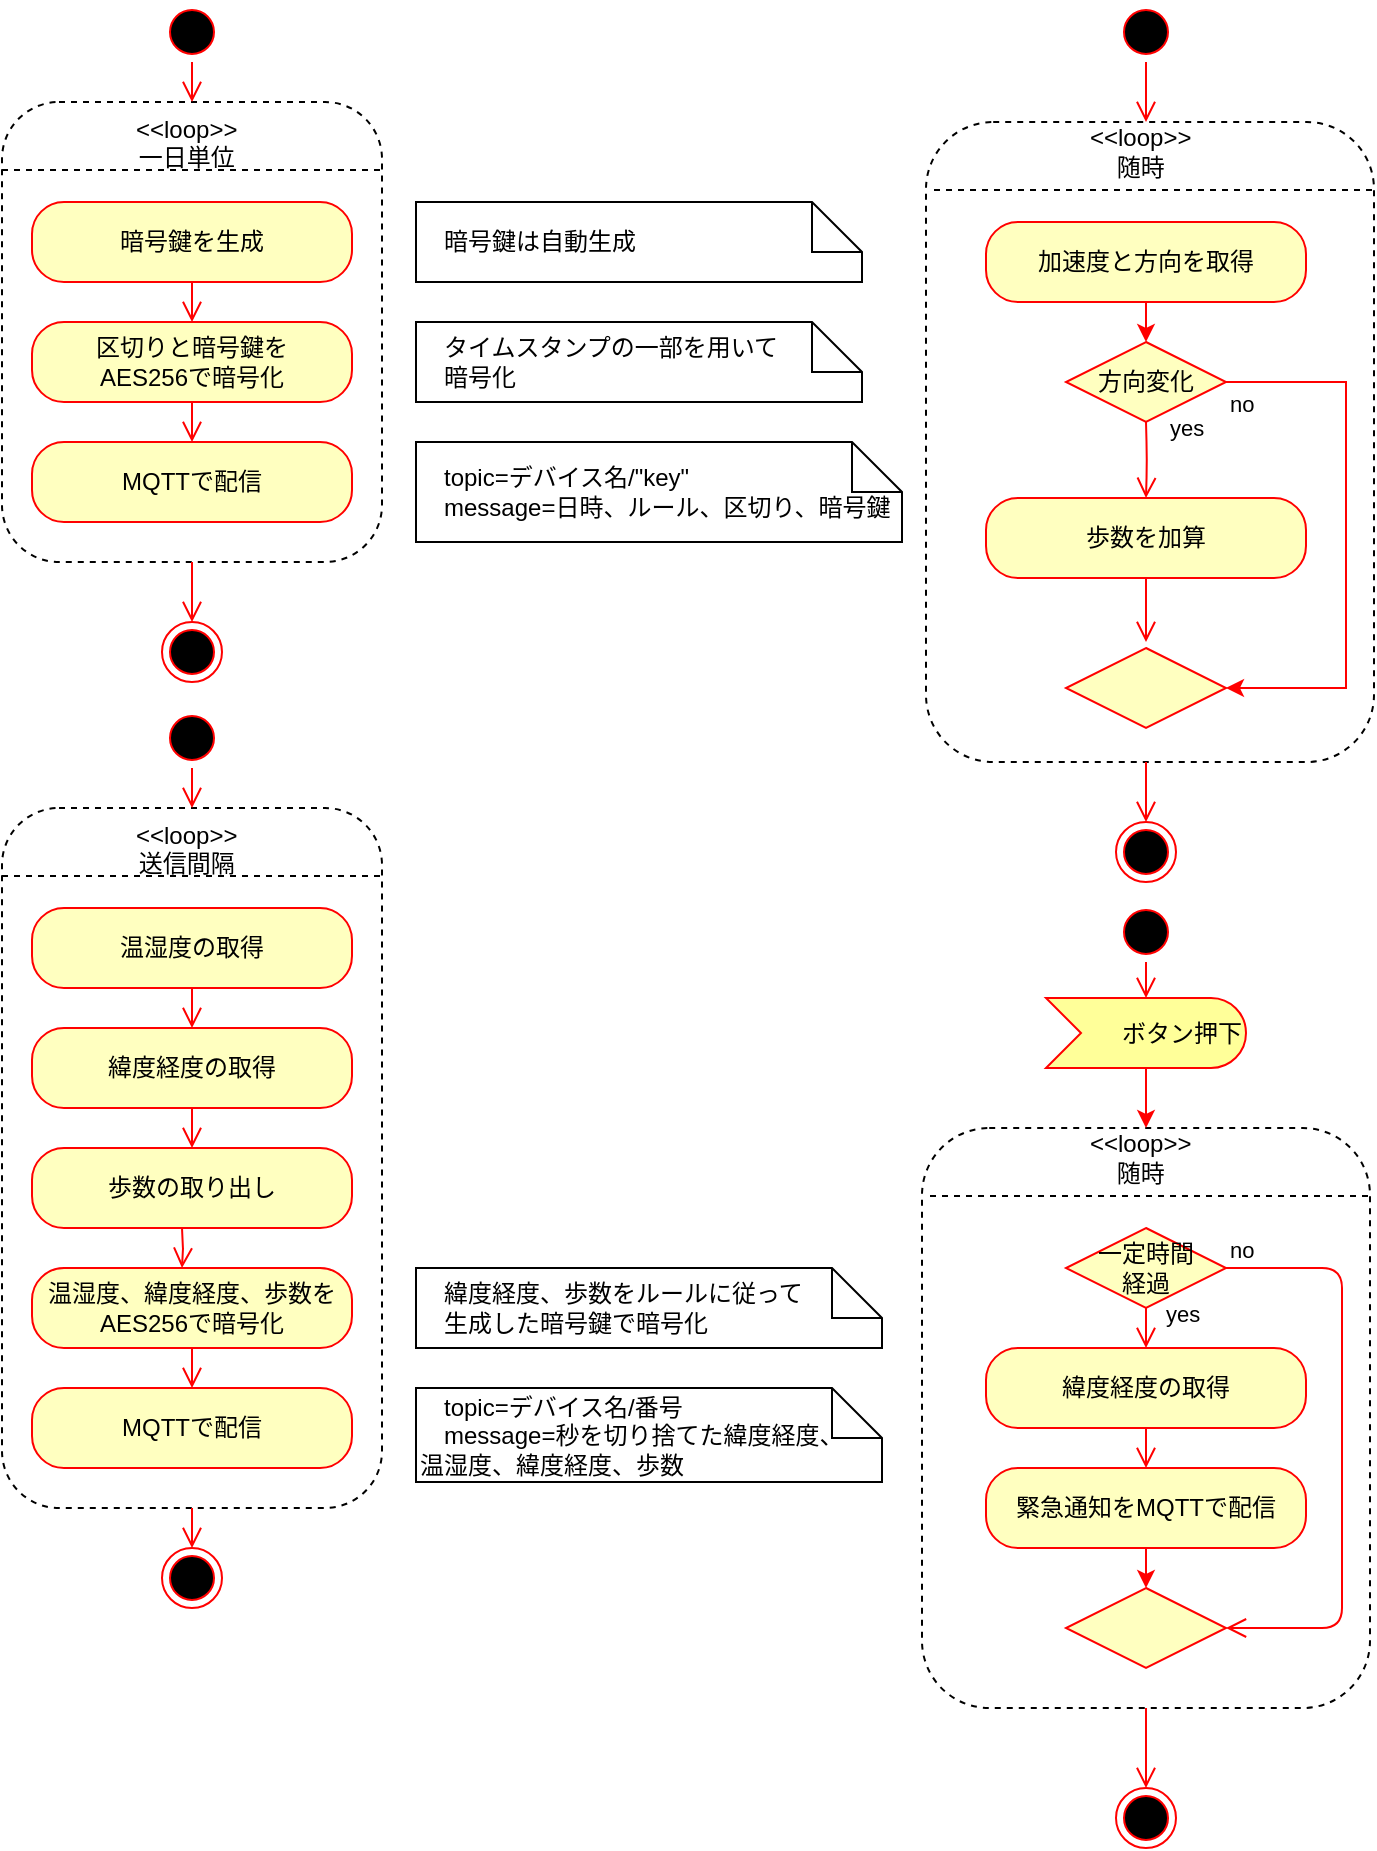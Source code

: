 <mxfile version="13.10.0" type="embed">
    <diagram id="_fCsrPICg7QsrxN3RZDT" name="ページ1">
        <mxGraphModel dx="447" dy="316" grid="1" gridSize="10" guides="1" tooltips="1" connect="1" arrows="1" fold="1" page="1" pageScale="1" pageWidth="827" pageHeight="1169" math="0" shadow="0">
            <root>
                <mxCell id="0"/>
                <mxCell id="1" parent="0"/>
                <mxCell id="84" value="" style="rounded=1;whiteSpace=wrap;html=1;labelBackgroundColor=none;fontColor=#FFFFFF;align=left;fillColor=none;dashed=1;" parent="1" vertex="1">
                    <mxGeometry x="500" y="573" width="224" height="290" as="geometry"/>
                </mxCell>
                <mxCell id="62" value="" style="rounded=1;whiteSpace=wrap;html=1;labelBackgroundColor=none;fontColor=#FFFFFF;align=left;fillColor=none;dashed=1;" parent="1" vertex="1">
                    <mxGeometry x="502" y="70" width="224" height="320" as="geometry"/>
                </mxCell>
                <mxCell id="3" value="" style="rounded=1;whiteSpace=wrap;html=1;labelBackgroundColor=none;fontColor=#FFFFFF;align=left;fillColor=none;dashed=1;" parent="1" vertex="1">
                    <mxGeometry x="40" y="413" width="190" height="350" as="geometry"/>
                </mxCell>
                <mxCell id="5" value="" style="ellipse;html=1;shape=startState;fillColor=#000000;strokeColor=#ff0000;" parent="1" vertex="1">
                    <mxGeometry x="120" y="363" width="30" height="30" as="geometry"/>
                </mxCell>
                <mxCell id="6" value="" style="edgeStyle=orthogonalEdgeStyle;html=1;verticalAlign=bottom;endArrow=open;endSize=8;strokeColor=#ff0000;entryX=0.5;entryY=0;entryDx=0;entryDy=0;exitX=0.5;exitY=1;exitDx=0;exitDy=0;" parent="1" source="5" target="35" edge="1">
                    <mxGeometry relative="1" as="geometry">
                        <mxPoint x="135" y="463" as="targetPoint"/>
                        <mxPoint x="130" y="433" as="sourcePoint"/>
                    </mxGeometry>
                </mxCell>
                <mxCell id="7" value="温湿度の取得" style="rounded=1;whiteSpace=wrap;html=1;arcSize=40;fontColor=#000000;fillColor=#ffffc0;strokeColor=#ff0000;" parent="1" vertex="1">
                    <mxGeometry x="55" y="463" width="160" height="40" as="geometry"/>
                </mxCell>
                <mxCell id="8" value="" style="edgeStyle=orthogonalEdgeStyle;html=1;verticalAlign=bottom;endArrow=open;endSize=8;strokeColor=#ff0000;entryX=0.5;entryY=0;entryDx=0;entryDy=0;" parent="1" source="7" target="12" edge="1">
                    <mxGeometry relative="1" as="geometry">
                        <mxPoint x="130" y="563" as="targetPoint"/>
                    </mxGeometry>
                </mxCell>
                <mxCell id="9" value="温湿度、緯度経度、歩数を&lt;br&gt;AES256で暗号化" style="rounded=1;whiteSpace=wrap;html=1;arcSize=40;fontColor=#000000;fillColor=#ffffc0;strokeColor=#ff0000;" parent="1" vertex="1">
                    <mxGeometry x="55" y="643" width="160" height="40" as="geometry"/>
                </mxCell>
                <mxCell id="12" value="緯度経度の取得" style="rounded=1;whiteSpace=wrap;html=1;arcSize=40;fontColor=#000000;fillColor=#ffffc0;strokeColor=#ff0000;" parent="1" vertex="1">
                    <mxGeometry x="55" y="523" width="160" height="40" as="geometry"/>
                </mxCell>
                <mxCell id="14" value="MQTTで配信" style="rounded=1;whiteSpace=wrap;html=1;arcSize=40;fontColor=#000000;fillColor=#ffffc0;strokeColor=#ff0000;" parent="1" vertex="1">
                    <mxGeometry x="55" y="703" width="160" height="40" as="geometry"/>
                </mxCell>
                <mxCell id="16" value="歩数の取り出し" style="rounded=1;whiteSpace=wrap;html=1;arcSize=40;fontColor=#000000;fillColor=#ffffc0;strokeColor=#ff0000;" parent="1" vertex="1">
                    <mxGeometry x="55" y="583" width="160" height="40" as="geometry"/>
                </mxCell>
                <mxCell id="21" value="" style="ellipse;html=1;shape=endState;fillColor=#000000;strokeColor=#ff0000;labelBackgroundColor=none;fontColor=#FFFFFF;align=left;" parent="1" vertex="1">
                    <mxGeometry x="120" y="783" width="30" height="30" as="geometry"/>
                </mxCell>
                <mxCell id="23" value="" style="edgeStyle=orthogonalEdgeStyle;html=1;verticalAlign=bottom;endArrow=open;endSize=8;strokeColor=#ff0000;exitX=0.5;exitY=1;exitDx=0;exitDy=0;" parent="1" source="12" target="16" edge="1">
                    <mxGeometry relative="1" as="geometry">
                        <mxPoint x="140" y="533" as="targetPoint"/>
                        <mxPoint x="130" y="573" as="sourcePoint"/>
                    </mxGeometry>
                </mxCell>
                <mxCell id="24" value="" style="edgeStyle=orthogonalEdgeStyle;html=1;verticalAlign=bottom;endArrow=open;endSize=8;strokeColor=#ff0000;" parent="1" edge="1">
                    <mxGeometry relative="1" as="geometry">
                        <mxPoint x="130" y="643" as="targetPoint"/>
                        <mxPoint x="130" y="623" as="sourcePoint"/>
                    </mxGeometry>
                </mxCell>
                <mxCell id="25" value="" style="edgeStyle=orthogonalEdgeStyle;html=1;verticalAlign=bottom;endArrow=open;endSize=8;strokeColor=#ff0000;exitX=0.5;exitY=1;exitDx=0;exitDy=0;" parent="1" source="9" target="14" edge="1">
                    <mxGeometry relative="1" as="geometry">
                        <mxPoint x="160" y="603" as="targetPoint"/>
                        <mxPoint x="160" y="583" as="sourcePoint"/>
                    </mxGeometry>
                </mxCell>
                <mxCell id="29" value="" style="edgeStyle=orthogonalEdgeStyle;html=1;verticalAlign=bottom;endArrow=open;endSize=8;strokeColor=#ff0000;entryX=0.5;entryY=0;entryDx=0;entryDy=0;exitX=0.5;exitY=1;exitDx=0;exitDy=0;" parent="1" source="3" target="21" edge="1">
                    <mxGeometry relative="1" as="geometry">
                        <mxPoint x="200" y="653" as="targetPoint"/>
                        <mxPoint x="130" y="1223" as="sourcePoint"/>
                    </mxGeometry>
                </mxCell>
                <mxCell id="34" value="" style="line;strokeWidth=1;fillColor=none;align=left;verticalAlign=middle;spacingTop=-1;spacingLeft=3;spacingRight=3;rotatable=0;labelPosition=right;points=[];portConstraint=eastwest;dashed=1;labelBackgroundColor=none;fontColor=#FFFFFF;" parent="1" vertex="1">
                    <mxGeometry x="40" y="443" width="190" height="8" as="geometry"/>
                </mxCell>
                <mxCell id="35" value="&lt;div style=&quot;text-align: center&quot;&gt;&amp;lt;&amp;lt;loop&amp;gt;&amp;gt;&lt;/div&gt;&lt;div style=&quot;text-align: center&quot;&gt;送信間隔&lt;/div&gt;" style="text;whiteSpace=wrap;html=1;fontColor=#000000;" parent="1" vertex="1">
                    <mxGeometry x="105" y="413" width="60" height="30" as="geometry"/>
                </mxCell>
                <mxCell id="37" value="" style="edgeStyle=orthogonalEdgeStyle;html=1;verticalAlign=bottom;endArrow=open;endSize=8;strokeColor=#ff0000;entryX=0.5;entryY=0;entryDx=0;entryDy=0;" parent="1" target="45" edge="1">
                    <mxGeometry relative="1" as="geometry">
                        <mxPoint x="396" y="210" as="targetPoint"/>
                        <mxPoint x="612" y="390" as="sourcePoint"/>
                        <Array as="points">
                            <mxPoint x="612" y="390"/>
                        </Array>
                    </mxGeometry>
                </mxCell>
                <mxCell id="75" style="edgeStyle=orthogonalEdgeStyle;rounded=0;orthogonalLoop=1;jettySize=auto;html=1;exitX=1;exitY=0.5;exitDx=0;exitDy=0;strokeColor=#FF0000;fontColor=#000000;entryX=1;entryY=0.5;entryDx=0;entryDy=0;" parent="1" source="67" target="79" edge="1">
                    <mxGeometry relative="1" as="geometry">
                        <Array as="points">
                            <mxPoint x="712" y="200"/>
                            <mxPoint x="712" y="353"/>
                        </Array>
                    </mxGeometry>
                </mxCell>
                <mxCell id="43" value="" style="ellipse;html=1;shape=startState;fillColor=#000000;strokeColor=#ff0000;" parent="1" vertex="1">
                    <mxGeometry x="597" y="10" width="30" height="30" as="geometry"/>
                </mxCell>
                <mxCell id="44" value="" style="edgeStyle=orthogonalEdgeStyle;html=1;verticalAlign=bottom;endArrow=open;endSize=8;strokeColor=#ff0000;exitX=0.5;exitY=1;exitDx=0;exitDy=0;" parent="1" source="43" target="64" edge="1">
                    <mxGeometry relative="1" as="geometry">
                        <mxPoint x="396" y="82" as="targetPoint"/>
                        <mxPoint x="396" y="102" as="sourcePoint"/>
                    </mxGeometry>
                </mxCell>
                <mxCell id="45" value="" style="ellipse;html=1;shape=endState;fillColor=#000000;strokeColor=#ff0000;labelBackgroundColor=none;fontColor=#FFFFFF;align=left;" parent="1" vertex="1">
                    <mxGeometry x="597" y="420" width="30" height="30" as="geometry"/>
                </mxCell>
                <mxCell id="54" value="" style="ellipse;html=1;shape=startState;fillColor=#000000;strokeColor=#ff0000;" parent="1" vertex="1">
                    <mxGeometry x="597" y="460" width="30" height="30" as="geometry"/>
                </mxCell>
                <mxCell id="55" value="" style="edgeStyle=orthogonalEdgeStyle;html=1;verticalAlign=bottom;endArrow=open;endSize=8;strokeColor=#ff0000;exitX=0.5;exitY=1;exitDx=0;exitDy=0;" parent="1" source="54" target="57" edge="1">
                    <mxGeometry relative="1" as="geometry">
                        <mxPoint x="604" y="510" as="targetPoint"/>
                        <mxPoint x="604" y="530" as="sourcePoint"/>
                    </mxGeometry>
                </mxCell>
                <mxCell id="91" style="edgeStyle=orthogonalEdgeStyle;rounded=0;orthogonalLoop=1;jettySize=auto;html=1;exitX=0;exitY=0;exitDx=41.25;exitDy=35;exitPerimeter=0;strokeColor=#FF0000;fontColor=#000000;entryX=0.5;entryY=0;entryDx=0;entryDy=0;" parent="1" source="57" target="84" edge="1">
                    <mxGeometry relative="1" as="geometry">
                        <Array as="points">
                            <mxPoint x="612" y="543"/>
                        </Array>
                    </mxGeometry>
                </mxCell>
                <mxCell id="57" value="&lt;font color=&quot;#000000&quot;&gt;ボタン押下　&lt;/font&gt;" style="html=1;outlineConnect=0;whiteSpace=wrap;fillColor=#ffff99;shape=mxgraph.archimate3.event;align=right;strokeColor=#FF0000;" parent="1" vertex="1">
                    <mxGeometry x="562" y="508" width="100" height="35" as="geometry"/>
                </mxCell>
                <mxCell id="58" value="" style="edgeStyle=orthogonalEdgeStyle;html=1;verticalAlign=bottom;endArrow=open;endSize=8;strokeColor=#ff0000;exitX=0.5;exitY=1;exitDx=0;exitDy=0;" parent="1" source="92" target="93" edge="1">
                    <mxGeometry relative="1" as="geometry">
                        <mxPoint x="750" y="901" as="targetPoint"/>
                        <mxPoint x="750" y="876" as="sourcePoint"/>
                    </mxGeometry>
                </mxCell>
                <mxCell id="59" value="一定時間&lt;br&gt;経過" style="rhombus;whiteSpace=wrap;html=1;fillColor=#ffffc0;strokeColor=#ff0000;align=center;fontColor=#000000;" parent="1" vertex="1">
                    <mxGeometry x="572" y="623" width="80" height="40" as="geometry"/>
                </mxCell>
                <mxCell id="60" value="no" style="edgeStyle=orthogonalEdgeStyle;html=1;align=left;verticalAlign=bottom;endArrow=open;endSize=8;strokeColor=#ff0000;entryX=1;entryY=0.5;entryDx=0;entryDy=0;" parent="1" source="59" target="94" edge="1">
                    <mxGeometry x="-1" relative="1" as="geometry">
                        <mxPoint x="890" y="901" as="targetPoint"/>
                        <Array as="points">
                            <mxPoint x="710" y="643"/>
                            <mxPoint x="710" y="823"/>
                        </Array>
                    </mxGeometry>
                </mxCell>
                <mxCell id="61" value="yes" style="edgeStyle=orthogonalEdgeStyle;html=1;align=left;verticalAlign=top;endArrow=open;endSize=8;strokeColor=#ff0000;entryX=0.5;entryY=0;entryDx=0;entryDy=0;" parent="1" source="59" target="92" edge="1">
                    <mxGeometry x="-1" y="13" relative="1" as="geometry">
                        <mxPoint x="750" y="981" as="targetPoint"/>
                        <mxPoint x="-5" y="-10" as="offset"/>
                    </mxGeometry>
                </mxCell>
                <mxCell id="63" value="" style="line;strokeWidth=1;fillColor=none;align=left;verticalAlign=middle;spacingTop=-1;spacingLeft=3;spacingRight=3;rotatable=0;labelPosition=right;points=[];portConstraint=eastwest;dashed=1;labelBackgroundColor=none;fontColor=#FFFFFF;" parent="1" vertex="1">
                    <mxGeometry x="506" y="100" width="220" height="8" as="geometry"/>
                </mxCell>
                <mxCell id="64" value="&lt;div style=&quot;text-align: center&quot;&gt;&amp;lt;&amp;lt;loop&amp;gt;&amp;gt;&lt;/div&gt;&lt;div style=&quot;text-align: center&quot;&gt;随時&lt;/div&gt;" style="text;whiteSpace=wrap;html=1;labelBackgroundColor=none;fontColor=#000000;verticalAlign=middle;" parent="1" vertex="1">
                    <mxGeometry x="582" y="70" width="60" height="30" as="geometry"/>
                </mxCell>
                <mxCell id="70" style="edgeStyle=orthogonalEdgeStyle;rounded=0;orthogonalLoop=1;jettySize=auto;html=1;exitX=0.5;exitY=1;exitDx=0;exitDy=0;entryX=0.5;entryY=0;entryDx=0;entryDy=0;fontColor=#000000;strokeColor=#FF0000;" parent="1" source="66" target="67" edge="1">
                    <mxGeometry relative="1" as="geometry"/>
                </mxCell>
                <mxCell id="66" value="加速度と方向を取得" style="rounded=1;whiteSpace=wrap;html=1;arcSize=40;fontColor=#000000;fillColor=#ffffc0;strokeColor=#ff0000;" parent="1" vertex="1">
                    <mxGeometry x="532" y="120" width="160" height="40" as="geometry"/>
                </mxCell>
                <mxCell id="67" value="方向変化" style="rhombus;whiteSpace=wrap;html=1;fillColor=#ffffc0;strokeColor=#ff0000;fontColor=#000000;" parent="1" vertex="1">
                    <mxGeometry x="572" y="180" width="80" height="40" as="geometry"/>
                </mxCell>
                <mxCell id="69" value="yes" style="edgeStyle=orthogonalEdgeStyle;html=1;align=left;verticalAlign=top;endArrow=open;endSize=8;strokeColor=#ff0000;entryX=0.5;entryY=0;entryDx=0;entryDy=0;" parent="1" target="40" edge="1">
                    <mxGeometry x="-1" y="14" relative="1" as="geometry">
                        <mxPoint x="652" y="290" as="targetPoint"/>
                        <mxPoint x="612" y="220" as="sourcePoint"/>
                        <mxPoint x="-4" y="-10" as="offset"/>
                    </mxGeometry>
                </mxCell>
                <mxCell id="79" value="" style="rhombus;whiteSpace=wrap;html=1;fillColor=#ffffc0;strokeColor=#ff0000;fontColor=#000000;" parent="1" vertex="1">
                    <mxGeometry x="572" y="333" width="80" height="40" as="geometry"/>
                </mxCell>
                <mxCell id="40" value="歩数を加算" style="rounded=1;whiteSpace=wrap;html=1;arcSize=40;fontColor=#000000;fillColor=#ffffc0;strokeColor=#ff0000;" parent="1" vertex="1">
                    <mxGeometry x="532" y="258" width="160" height="40" as="geometry"/>
                </mxCell>
                <mxCell id="82" value="no" style="edgeStyle=orthogonalEdgeStyle;html=1;align=left;verticalAlign=bottom;endArrow=open;endSize=8;strokeColor=#ff0000;exitX=0.5;exitY=1;exitDx=0;exitDy=0;" parent="1" source="40" edge="1">
                    <mxGeometry x="-1" y="88" relative="1" as="geometry">
                        <mxPoint x="612" y="330" as="targetPoint"/>
                        <mxPoint x="677" y="320" as="sourcePoint"/>
                        <mxPoint x="-48" y="-78" as="offset"/>
                    </mxGeometry>
                </mxCell>
                <mxCell id="85" value="&lt;div style=&quot;text-align: center&quot;&gt;&amp;lt;&amp;lt;loop&amp;gt;&amp;gt;&lt;/div&gt;&lt;div style=&quot;text-align: center&quot;&gt;随時&lt;/div&gt;" style="text;whiteSpace=wrap;html=1;labelBackgroundColor=none;fontColor=#000000;verticalAlign=middle;" parent="1" vertex="1">
                    <mxGeometry x="582" y="573" width="60" height="30" as="geometry"/>
                </mxCell>
                <mxCell id="86" value="" style="line;strokeWidth=1;fillColor=none;align=left;verticalAlign=middle;spacingTop=-1;spacingLeft=3;spacingRight=3;rotatable=0;labelPosition=right;points=[];portConstraint=eastwest;dashed=1;labelBackgroundColor=none;fontColor=#FFFFFF;" parent="1" vertex="1">
                    <mxGeometry x="504" y="603" width="220" height="8" as="geometry"/>
                </mxCell>
                <mxCell id="87" value="" style="edgeStyle=orthogonalEdgeStyle;html=1;verticalAlign=bottom;endArrow=open;endSize=8;strokeColor=#ff0000;entryX=0.5;entryY=0;entryDx=0;entryDy=0;" parent="1" source="84" target="88" edge="1">
                    <mxGeometry relative="1" as="geometry">
                        <mxPoint x="398" y="693" as="targetPoint"/>
                        <mxPoint x="614" y="873" as="sourcePoint"/>
                        <Array as="points"/>
                    </mxGeometry>
                </mxCell>
                <mxCell id="88" value="" style="ellipse;html=1;shape=endState;fillColor=#000000;strokeColor=#ff0000;labelBackgroundColor=none;fontColor=#FFFFFF;align=left;" parent="1" vertex="1">
                    <mxGeometry x="597" y="903" width="30" height="30" as="geometry"/>
                </mxCell>
                <mxCell id="92" value="緯度経度の取得" style="rounded=1;whiteSpace=wrap;html=1;arcSize=40;fontColor=#000000;fillColor=#ffffc0;strokeColor=#ff0000;" parent="1" vertex="1">
                    <mxGeometry x="532" y="683" width="160" height="40" as="geometry"/>
                </mxCell>
                <mxCell id="95" style="edgeStyle=orthogonalEdgeStyle;rounded=0;orthogonalLoop=1;jettySize=auto;html=1;exitX=0.5;exitY=1;exitDx=0;exitDy=0;entryX=0.5;entryY=0;entryDx=0;entryDy=0;strokeColor=#FF0000;fontColor=#000000;" parent="1" source="93" target="94" edge="1">
                    <mxGeometry relative="1" as="geometry"/>
                </mxCell>
                <mxCell id="93" value="緊急通知をMQTTで配信" style="rounded=1;whiteSpace=wrap;html=1;arcSize=40;fontColor=#000000;fillColor=#ffffc0;strokeColor=#ff0000;" parent="1" vertex="1">
                    <mxGeometry x="532" y="743" width="160" height="40" as="geometry"/>
                </mxCell>
                <mxCell id="94" value="" style="rhombus;whiteSpace=wrap;html=1;fillColor=#ffffc0;strokeColor=#ff0000;fontColor=#000000;" parent="1" vertex="1">
                    <mxGeometry x="572.0" y="803" width="80" height="40" as="geometry"/>
                </mxCell>
                <mxCell id="96" value="　topic=デバイス名/番号&lt;br&gt;　message=秒を切り捨てた緯度経度、&lt;br&gt;温湿度、緯度経度、歩数" style="shape=note2;boundedLbl=1;whiteSpace=wrap;html=1;size=25;verticalAlign=middle;align=left;labelBackgroundColor=none;fontColor=#000000;fillColor=none;" parent="1" vertex="1">
                    <mxGeometry x="247" y="703" width="233" height="47" as="geometry"/>
                </mxCell>
                <mxCell id="135" value="" style="rounded=1;whiteSpace=wrap;html=1;labelBackgroundColor=none;fontColor=#FFFFFF;align=left;fillColor=none;dashed=1;" parent="1" vertex="1">
                    <mxGeometry x="40" y="60" width="190" height="230" as="geometry"/>
                </mxCell>
                <mxCell id="136" value="" style="ellipse;html=1;shape=startState;fillColor=#000000;strokeColor=#ff0000;" parent="1" vertex="1">
                    <mxGeometry x="120" y="10" width="30" height="30" as="geometry"/>
                </mxCell>
                <mxCell id="137" value="" style="edgeStyle=orthogonalEdgeStyle;html=1;verticalAlign=bottom;endArrow=open;endSize=8;strokeColor=#ff0000;entryX=0.5;entryY=0;entryDx=0;entryDy=0;exitX=0.5;exitY=1;exitDx=0;exitDy=0;" parent="1" source="136" target="150" edge="1">
                    <mxGeometry relative="1" as="geometry">
                        <mxPoint x="135" y="110" as="targetPoint"/>
                        <mxPoint x="130" y="80" as="sourcePoint"/>
                    </mxGeometry>
                </mxCell>
                <mxCell id="138" value="暗号鍵を生成" style="rounded=1;whiteSpace=wrap;html=1;arcSize=40;fontColor=#000000;fillColor=#ffffc0;strokeColor=#ff0000;" parent="1" vertex="1">
                    <mxGeometry x="55" y="110" width="160" height="40" as="geometry"/>
                </mxCell>
                <mxCell id="139" value="" style="edgeStyle=orthogonalEdgeStyle;html=1;verticalAlign=bottom;endArrow=open;endSize=8;strokeColor=#ff0000;entryX=0.5;entryY=0;entryDx=0;entryDy=0;" parent="1" source="138" target="141" edge="1">
                    <mxGeometry relative="1" as="geometry">
                        <mxPoint x="130" y="210" as="targetPoint"/>
                    </mxGeometry>
                </mxCell>
                <mxCell id="141" value="区切りと暗号鍵を&lt;br&gt;AES256で暗号化" style="rounded=1;whiteSpace=wrap;html=1;arcSize=40;fontColor=#000000;fillColor=#ffffc0;strokeColor=#ff0000;" parent="1" vertex="1">
                    <mxGeometry x="55" y="170" width="160" height="40" as="geometry"/>
                </mxCell>
                <mxCell id="142" value="MQTTで配信" style="rounded=1;whiteSpace=wrap;html=1;arcSize=40;fontColor=#000000;fillColor=#ffffc0;strokeColor=#ff0000;" parent="1" vertex="1">
                    <mxGeometry x="55" y="230" width="160" height="40" as="geometry"/>
                </mxCell>
                <mxCell id="144" value="" style="ellipse;html=1;shape=endState;fillColor=#000000;strokeColor=#ff0000;labelBackgroundColor=none;fontColor=#FFFFFF;align=left;" parent="1" vertex="1">
                    <mxGeometry x="120" y="320" width="30" height="30" as="geometry"/>
                </mxCell>
                <mxCell id="145" value="" style="edgeStyle=orthogonalEdgeStyle;html=1;verticalAlign=bottom;endArrow=open;endSize=8;strokeColor=#ff0000;exitX=0.5;exitY=1;exitDx=0;exitDy=0;" parent="1" source="141" edge="1">
                    <mxGeometry relative="1" as="geometry">
                        <mxPoint x="135.0" y="230.0" as="targetPoint"/>
                        <mxPoint x="130" y="220" as="sourcePoint"/>
                    </mxGeometry>
                </mxCell>
                <mxCell id="148" value="" style="edgeStyle=orthogonalEdgeStyle;html=1;verticalAlign=bottom;endArrow=open;endSize=8;strokeColor=#ff0000;entryX=0.5;entryY=0;entryDx=0;entryDy=0;exitX=0.5;exitY=1;exitDx=0;exitDy=0;" parent="1" source="135" target="144" edge="1">
                    <mxGeometry relative="1" as="geometry">
                        <mxPoint x="200" y="300" as="targetPoint"/>
                        <mxPoint x="130" y="870" as="sourcePoint"/>
                    </mxGeometry>
                </mxCell>
                <mxCell id="149" value="" style="line;strokeWidth=1;fillColor=none;align=left;verticalAlign=middle;spacingTop=-1;spacingLeft=3;spacingRight=3;rotatable=0;labelPosition=right;points=[];portConstraint=eastwest;dashed=1;labelBackgroundColor=none;fontColor=#FFFFFF;" parent="1" vertex="1">
                    <mxGeometry x="40" y="90" width="190" height="8" as="geometry"/>
                </mxCell>
                <mxCell id="150" value="&lt;div style=&quot;text-align: center&quot;&gt;&amp;lt;&amp;lt;loop&amp;gt;&amp;gt;&lt;/div&gt;&lt;div style=&quot;text-align: center&quot;&gt;一日単位&lt;/div&gt;" style="text;whiteSpace=wrap;html=1;fontColor=#000000;" parent="1" vertex="1">
                    <mxGeometry x="105" y="60" width="60" height="30" as="geometry"/>
                </mxCell>
                <mxCell id="151" value="　topic=デバイス名/&quot;key&quot;&lt;br&gt;　message=日時、ルール、区切り、暗号鍵" style="shape=note2;boundedLbl=1;whiteSpace=wrap;html=1;size=25;verticalAlign=middle;align=left;labelBackgroundColor=none;fontColor=#000000;fillColor=none;" parent="1" vertex="1">
                    <mxGeometry x="247" y="230" width="243" height="50" as="geometry"/>
                </mxCell>
                <mxCell id="152" value="　暗号&lt;span style=&quot;text-align: center&quot;&gt;鍵&lt;/span&gt;は自動生成" style="shape=note2;boundedLbl=1;whiteSpace=wrap;html=1;size=25;verticalAlign=middle;align=left;labelBackgroundColor=none;fontColor=#000000;fillColor=none;" parent="1" vertex="1">
                    <mxGeometry x="247" y="110" width="223" height="40" as="geometry"/>
                </mxCell>
                <mxCell id="154" value="　緯度経度、歩数をルールに従って&lt;br&gt;　生成した暗号鍵で暗号化" style="shape=note2;boundedLbl=1;whiteSpace=wrap;html=1;size=25;verticalAlign=middle;align=left;labelBackgroundColor=none;fontColor=#000000;fillColor=none;" parent="1" vertex="1">
                    <mxGeometry x="247" y="643" width="233" height="40" as="geometry"/>
                </mxCell>
                <mxCell id="155" value="　タイムスタンプの一部を用いて&lt;br&gt;　暗号化" style="shape=note2;boundedLbl=1;whiteSpace=wrap;html=1;size=25;verticalAlign=middle;align=left;labelBackgroundColor=none;fontColor=#000000;fillColor=none;" parent="1" vertex="1">
                    <mxGeometry x="247" y="170" width="223" height="40" as="geometry"/>
                </mxCell>
            </root>
        </mxGraphModel>
    </diagram>
</mxfile>